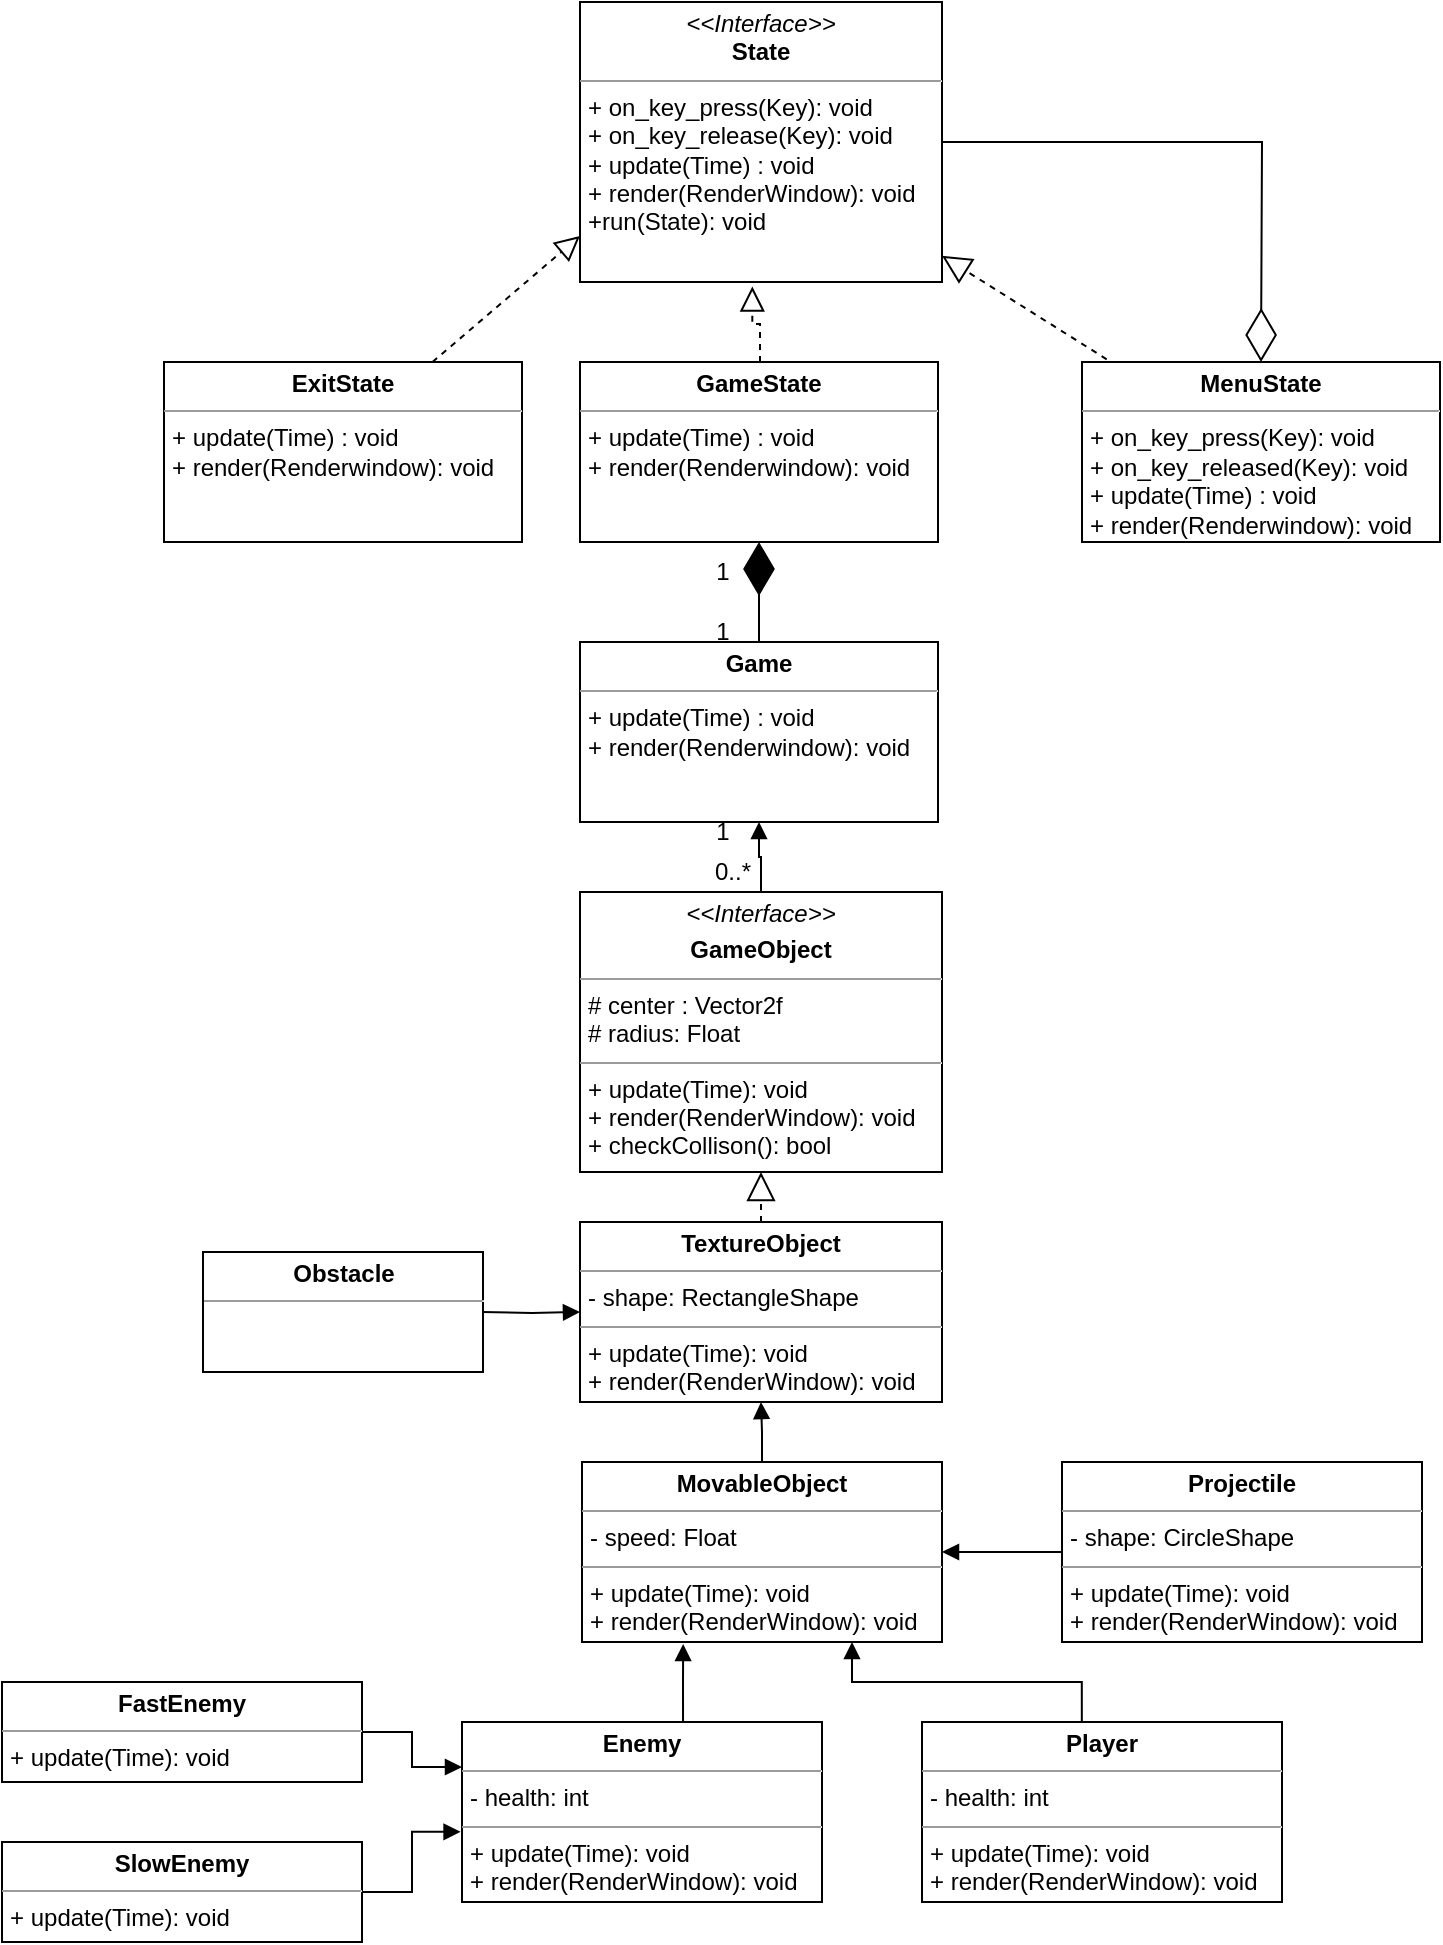 <mxfile version="20.6.0" type="google"><diagram id="C5RBs43oDa-KdzZeNtuy" name="Page-1"><mxGraphModel grid="1" page="1" gridSize="10" guides="1" tooltips="1" connect="1" arrows="1" fold="1" pageScale="1" pageWidth="827" pageHeight="1169" math="0" shadow="0"><root><mxCell id="WIyWlLk6GJQsqaUBKTNV-0"/><mxCell id="WIyWlLk6GJQsqaUBKTNV-1" parent="WIyWlLk6GJQsqaUBKTNV-0"/><mxCell id="4LvzNf4z9PomN2zUOOFV-34" value="" style="endArrow=block;endSize=10;endFill=0;shadow=0;strokeWidth=1;rounded=0;edgeStyle=elbowEdgeStyle;elbow=vertical;dashed=1;entryX=0.476;entryY=1.016;entryDx=0;entryDy=0;entryPerimeter=0;" edge="1" parent="WIyWlLk6GJQsqaUBKTNV-1" target="JvzwRF4ecs6pZQwx_NdR-88"><mxGeometry width="160" relative="1" as="geometry"><mxPoint x="399" y="190" as="sourcePoint"/><mxPoint x="399" y="170" as="targetPoint"/></mxGeometry></mxCell><mxCell id="4LvzNf4z9PomN2zUOOFV-45" value="" style="endArrow=block;endSize=10;endFill=0;shadow=0;strokeWidth=1;rounded=0;elbow=vertical;dashed=1;exitX=0.75;exitY=0;exitDx=0;exitDy=0;entryX=0;entryY=0.5;entryDx=0;entryDy=0;" edge="1" parent="WIyWlLk6GJQsqaUBKTNV-1" source="JvzwRF4ecs6pZQwx_NdR-90"><mxGeometry width="160" relative="1" as="geometry"><mxPoint x="235" y="170" as="sourcePoint"/><mxPoint x="309" y="127.0" as="targetPoint"/></mxGeometry></mxCell><mxCell id="JvzwRF4ecs6pZQwx_NdR-80" value="1" style="text;html=1;align=center;verticalAlign=middle;resizable=0;points=[];autosize=1;strokeColor=none;fillColor=none;" vertex="1" parent="WIyWlLk6GJQsqaUBKTNV-1"><mxGeometry x="365" y="280" width="30" height="30" as="geometry"/></mxCell><mxCell id="JvzwRF4ecs6pZQwx_NdR-81" value="1" style="text;html=1;align=center;verticalAlign=middle;resizable=0;points=[];autosize=1;strokeColor=none;fillColor=none;" vertex="1" parent="WIyWlLk6GJQsqaUBKTNV-1"><mxGeometry x="365" y="310" width="30" height="30" as="geometry"/></mxCell><mxCell id="JvzwRF4ecs6pZQwx_NdR-86" value="&lt;p style=&quot;margin:0px;margin-top:4px;text-align:center;&quot;&gt;&lt;b&gt;Game&lt;/b&gt;&lt;/p&gt;&lt;hr size=&quot;1&quot;&gt;&lt;p style=&quot;margin:0px;margin-left:4px;&quot;&gt;&lt;/p&gt;&lt;p style=&quot;margin:0px;margin-left:4px;&quot;&gt;+ update(Time) : void&lt;br&gt;&lt;/p&gt;&lt;p style=&quot;margin:0px;margin-left:4px;&quot;&gt;+ render(Renderwindow): void&lt;/p&gt;" style="verticalAlign=top;align=left;overflow=fill;fontSize=12;fontFamily=Helvetica;html=1;" vertex="1" parent="WIyWlLk6GJQsqaUBKTNV-1"><mxGeometry x="309" y="330" width="179" height="90" as="geometry"/></mxCell><mxCell id="JvzwRF4ecs6pZQwx_NdR-88" value="&lt;p style=&quot;margin:0px;margin-top:4px;text-align:center;&quot;&gt;&lt;i&gt;&amp;lt;&amp;lt;Interface&amp;gt;&amp;gt;&lt;/i&gt;&lt;br&gt;&lt;b&gt;State&lt;/b&gt;&lt;/p&gt;&lt;hr size=&quot;1&quot;&gt;&lt;p style=&quot;margin:0px;margin-left:4px;&quot;&gt;&lt;/p&gt;&lt;p style=&quot;margin:0px;margin-left:4px;&quot;&gt;+ on_key_press(Key): void&lt;br&gt;+ on_key_release(Key): void&lt;/p&gt;&lt;p style=&quot;margin:0px;margin-left:4px;&quot;&gt;+ update(Time) : void&lt;/p&gt;&lt;p style=&quot;margin:0px;margin-left:4px;&quot;&gt;+ render(RenderWindow): void&lt;/p&gt;&lt;p style=&quot;margin:0px;margin-left:4px;&quot;&gt;+run(State): void&lt;/p&gt;" style="verticalAlign=top;align=left;overflow=fill;fontSize=12;fontFamily=Helvetica;html=1;" vertex="1" parent="WIyWlLk6GJQsqaUBKTNV-1"><mxGeometry x="309" y="10" width="181" height="140" as="geometry"/></mxCell><mxCell id="JvzwRF4ecs6pZQwx_NdR-90" value="&lt;p style=&quot;margin:0px;margin-top:4px;text-align:center;&quot;&gt;&lt;b&gt;ExitState&lt;/b&gt;&lt;/p&gt;&lt;hr size=&quot;1&quot;&gt;&lt;p style=&quot;margin:0px;margin-left:4px;&quot;&gt;&lt;/p&gt;&lt;p style=&quot;margin:0px;margin-left:4px;&quot;&gt;+ update(Time) : void&lt;br&gt;&lt;/p&gt;&lt;p style=&quot;margin:0px;margin-left:4px;&quot;&gt;+ render(Renderwindow): void&lt;/p&gt;" style="verticalAlign=top;align=left;overflow=fill;fontSize=12;fontFamily=Helvetica;html=1;" vertex="1" parent="WIyWlLk6GJQsqaUBKTNV-1"><mxGeometry x="101" y="190" width="179" height="90" as="geometry"/></mxCell><mxCell id="JvzwRF4ecs6pZQwx_NdR-91" value="&lt;p style=&quot;margin:0px;margin-top:4px;text-align:center;&quot;&gt;&lt;b&gt;GameState&lt;/b&gt;&lt;/p&gt;&lt;hr size=&quot;1&quot;&gt;&lt;p style=&quot;margin:0px;margin-left:4px;&quot;&gt;&lt;/p&gt;&lt;p style=&quot;margin:0px;margin-left:4px;&quot;&gt;+ update(Time) : void&lt;br&gt;&lt;/p&gt;&lt;p style=&quot;margin:0px;margin-left:4px;&quot;&gt;+ render(Renderwindow): void&lt;/p&gt;" style="verticalAlign=top;align=left;overflow=fill;fontSize=12;fontFamily=Helvetica;html=1;" vertex="1" parent="WIyWlLk6GJQsqaUBKTNV-1"><mxGeometry x="309" y="190" width="179" height="90" as="geometry"/></mxCell><mxCell id="JvzwRF4ecs6pZQwx_NdR-92" value="&lt;p style=&quot;margin:0px;margin-top:4px;text-align:center;&quot;&gt;&lt;b&gt;MenuState&lt;/b&gt;&lt;/p&gt;&lt;hr size=&quot;1&quot;&gt;&lt;p style=&quot;margin:0px;margin-left:4px;&quot;&gt;&lt;/p&gt;&lt;p style=&quot;margin:0px;margin-left:4px;&quot;&gt;+ on_key_press(Key): void&lt;/p&gt;&lt;p style=&quot;margin:0px;margin-left:4px;&quot;&gt;+ on_key_released(Key): void&lt;/p&gt;&lt;p style=&quot;margin:0px;margin-left:4px;&quot;&gt;+ update(Time) : void&lt;br&gt;&lt;/p&gt;&lt;p style=&quot;margin:0px;margin-left:4px;&quot;&gt;+ render(Renderwindow): void&lt;/p&gt;" style="verticalAlign=top;align=left;overflow=fill;fontSize=12;fontFamily=Helvetica;html=1;" vertex="1" parent="WIyWlLk6GJQsqaUBKTNV-1"><mxGeometry x="560" y="190" width="179" height="90" as="geometry"/></mxCell><mxCell id="JvzwRF4ecs6pZQwx_NdR-93" value="" style="endArrow=diamondThin;endFill=0;endSize=24;html=1;rounded=0;exitX=1;exitY=0.5;exitDx=0;exitDy=0;entryX=0.5;entryY=0;entryDx=0;entryDy=0;" edge="1" parent="WIyWlLk6GJQsqaUBKTNV-1" source="JvzwRF4ecs6pZQwx_NdR-88" target="JvzwRF4ecs6pZQwx_NdR-92"><mxGeometry width="160" relative="1" as="geometry"><mxPoint x="610" y="70" as="sourcePoint"/><mxPoint x="770" y="70" as="targetPoint"/><Array as="points"><mxPoint x="650" y="80"/></Array></mxGeometry></mxCell><mxCell id="JvzwRF4ecs6pZQwx_NdR-94" value="" style="endArrow=block;dashed=1;endFill=0;endSize=12;html=1;rounded=0;exitX=0.069;exitY=-0.015;exitDx=0;exitDy=0;exitPerimeter=0;" edge="1" parent="WIyWlLk6GJQsqaUBKTNV-1" source="JvzwRF4ecs6pZQwx_NdR-92" target="JvzwRF4ecs6pZQwx_NdR-88"><mxGeometry width="160" relative="1" as="geometry"><mxPoint x="620" y="370" as="sourcePoint"/><mxPoint x="500" y="130" as="targetPoint"/></mxGeometry></mxCell><mxCell id="JvzwRF4ecs6pZQwx_NdR-96" value="" style="endArrow=diamondThin;endFill=1;endSize=24;html=1;rounded=0;entryX=0.5;entryY=1;entryDx=0;entryDy=0;" edge="1" parent="WIyWlLk6GJQsqaUBKTNV-1" source="JvzwRF4ecs6pZQwx_NdR-86" target="JvzwRF4ecs6pZQwx_NdR-91"><mxGeometry width="160" relative="1" as="geometry"><mxPoint x="220" y="400" as="sourcePoint"/><mxPoint x="380" y="400" as="targetPoint"/></mxGeometry></mxCell><mxCell id="JvzwRF4ecs6pZQwx_NdR-99" value="&lt;p style=&quot;margin:0px;margin-top:4px;text-align:center;&quot;&gt;&lt;i&gt;&amp;lt;&amp;lt;Interface&amp;gt;&amp;gt;&lt;/i&gt;&lt;br&gt;&lt;/p&gt;&lt;p style=&quot;margin: 4px 0px 0px; text-align: center;&quot;&gt;&lt;b&gt;GameObject&lt;/b&gt;&lt;/p&gt;&lt;hr size=&quot;1&quot;&gt;&lt;p style=&quot;margin: 0px 0px 0px 4px;&quot;&gt;# center : Vector2f&lt;/p&gt;&lt;p style=&quot;margin: 0px 0px 0px 4px;&quot;&gt;# radius: Float&lt;/p&gt;&lt;hr size=&quot;1&quot;&gt;&lt;p style=&quot;margin: 0px 0px 0px 4px;&quot;&gt;+ update(Time): void&lt;/p&gt;&lt;p style=&quot;margin: 0px 0px 0px 4px;&quot;&gt;+ render(RenderWindow): void&lt;/p&gt;&lt;p style=&quot;margin: 0px 0px 0px 4px;&quot;&gt;+ checkCollison(): bool&lt;/p&gt;" style="verticalAlign=top;align=left;overflow=fill;fontSize=12;fontFamily=Helvetica;html=1;" vertex="1" parent="WIyWlLk6GJQsqaUBKTNV-1"><mxGeometry x="309" y="455" width="181" height="140" as="geometry"/></mxCell><mxCell id="JvzwRF4ecs6pZQwx_NdR-100" value="" style="endArrow=block;endFill=1;html=1;edgeStyle=orthogonalEdgeStyle;align=left;verticalAlign=top;rounded=0;entryX=0.5;entryY=1;entryDx=0;entryDy=0;" edge="1" parent="WIyWlLk6GJQsqaUBKTNV-1" source="JvzwRF4ecs6pZQwx_NdR-99" target="JvzwRF4ecs6pZQwx_NdR-86"><mxGeometry x="-1" relative="1" as="geometry"><mxPoint x="400" y="460" as="sourcePoint"/><mxPoint x="230" y="530" as="targetPoint"/></mxGeometry></mxCell><mxCell id="JvzwRF4ecs6pZQwx_NdR-106" value="1" style="text;html=1;align=center;verticalAlign=middle;resizable=0;points=[];autosize=1;strokeColor=none;fillColor=none;" vertex="1" parent="WIyWlLk6GJQsqaUBKTNV-1"><mxGeometry x="365" y="410" width="30" height="30" as="geometry"/></mxCell><mxCell id="JvzwRF4ecs6pZQwx_NdR-107" value="0..*" style="text;html=1;align=center;verticalAlign=middle;resizable=0;points=[];autosize=1;strokeColor=none;fillColor=none;" vertex="1" parent="WIyWlLk6GJQsqaUBKTNV-1"><mxGeometry x="365" y="430" width="40" height="30" as="geometry"/></mxCell><mxCell id="JvzwRF4ecs6pZQwx_NdR-109" value="&lt;p style=&quot;margin:0px;margin-top:4px;text-align:center;&quot;&gt;&lt;b&gt;TextureObject&lt;/b&gt;&lt;/p&gt;&lt;hr size=&quot;1&quot;&gt;&lt;p style=&quot;margin:0px;margin-left:4px;&quot;&gt;- shape: RectangleShape&lt;/p&gt;&lt;hr size=&quot;1&quot;&gt;&lt;p style=&quot;margin:0px;margin-left:4px;&quot;&gt;+ update(Time): void&lt;/p&gt;&lt;p style=&quot;margin:0px;margin-left:4px;&quot;&gt;+ render(RenderWindow): void&lt;/p&gt;" style="verticalAlign=top;align=left;overflow=fill;fontSize=12;fontFamily=Helvetica;html=1;" vertex="1" parent="WIyWlLk6GJQsqaUBKTNV-1"><mxGeometry x="309" y="620" width="181" height="90" as="geometry"/></mxCell><mxCell id="JvzwRF4ecs6pZQwx_NdR-110" value="" style="endArrow=block;dashed=1;endFill=0;endSize=12;html=1;rounded=0;entryX=0.5;entryY=1;entryDx=0;entryDy=0;" edge="1" parent="WIyWlLk6GJQsqaUBKTNV-1" source="JvzwRF4ecs6pZQwx_NdR-109" target="JvzwRF4ecs6pZQwx_NdR-99"><mxGeometry width="160" relative="1" as="geometry"><mxPoint x="572.351" y="671.76" as="sourcePoint"/><mxPoint x="490.0" y="619.996" as="targetPoint"/></mxGeometry></mxCell><mxCell id="JvzwRF4ecs6pZQwx_NdR-114" value="" style="endArrow=block;endFill=1;html=1;edgeStyle=orthogonalEdgeStyle;align=left;verticalAlign=top;rounded=0;entryX=0;entryY=0.5;entryDx=0;entryDy=0;" edge="1" parent="WIyWlLk6GJQsqaUBKTNV-1" target="JvzwRF4ecs6pZQwx_NdR-109"><mxGeometry x="-0.875" y="10" relative="1" as="geometry"><mxPoint x="260" y="665" as="sourcePoint"/><mxPoint x="320" y="580" as="targetPoint"/><mxPoint as="offset"/></mxGeometry></mxCell><mxCell id="JvzwRF4ecs6pZQwx_NdR-117" value="&lt;p style=&quot;margin:0px;margin-top:4px;text-align:center;&quot;&gt;&lt;b&gt;Obstacle&lt;/b&gt;&lt;/p&gt;&lt;hr size=&quot;1&quot;&gt;&lt;div style=&quot;height:2px;&quot;&gt;&lt;/div&gt;" style="verticalAlign=top;align=left;overflow=fill;fontSize=12;fontFamily=Helvetica;html=1;" vertex="1" parent="WIyWlLk6GJQsqaUBKTNV-1"><mxGeometry x="120.5" y="635" width="140" height="60" as="geometry"/></mxCell><mxCell id="JvzwRF4ecs6pZQwx_NdR-118" value="&lt;p style=&quot;margin:0px;margin-top:4px;text-align:center;&quot;&gt;&lt;b&gt;MovableObject&lt;/b&gt;&lt;/p&gt;&lt;hr size=&quot;1&quot;&gt;&lt;p style=&quot;margin:0px;margin-left:4px;&quot;&gt;- speed: Float&lt;/p&gt;&lt;hr size=&quot;1&quot;&gt;&lt;p style=&quot;margin:0px;margin-left:4px;&quot;&gt;+ update(Time): void&lt;/p&gt;&lt;p style=&quot;margin:0px;margin-left:4px;&quot;&gt;+ render(RenderWindow): void&lt;/p&gt;" style="verticalAlign=top;align=left;overflow=fill;fontSize=12;fontFamily=Helvetica;html=1;" vertex="1" parent="WIyWlLk6GJQsqaUBKTNV-1"><mxGeometry x="310" y="740" width="180" height="90" as="geometry"/></mxCell><mxCell id="JvzwRF4ecs6pZQwx_NdR-119" value="" style="endArrow=block;endFill=1;html=1;edgeStyle=orthogonalEdgeStyle;align=left;verticalAlign=top;rounded=0;entryX=0.5;entryY=1;entryDx=0;entryDy=0;exitX=0.5;exitY=0;exitDx=0;exitDy=0;" edge="1" parent="WIyWlLk6GJQsqaUBKTNV-1" source="JvzwRF4ecs6pZQwx_NdR-118" target="JvzwRF4ecs6pZQwx_NdR-109"><mxGeometry x="-0.875" y="10" relative="1" as="geometry"><mxPoint x="270.0" y="675" as="sourcePoint"/><mxPoint x="319.0" y="675" as="targetPoint"/><mxPoint as="offset"/></mxGeometry></mxCell><mxCell id="JvzwRF4ecs6pZQwx_NdR-121" value="&lt;p style=&quot;margin:0px;margin-top:4px;text-align:center;&quot;&gt;&lt;b&gt;Player&lt;/b&gt;&lt;/p&gt;&lt;hr size=&quot;1&quot;&gt;&lt;p style=&quot;margin:0px;margin-left:4px;&quot;&gt;- health: int&lt;/p&gt;&lt;hr size=&quot;1&quot;&gt;&lt;p style=&quot;margin:0px;margin-left:4px;&quot;&gt;+ update(Time): void&lt;/p&gt;&lt;p style=&quot;margin:0px;margin-left:4px;&quot;&gt;+ render(RenderWindow): void&lt;/p&gt;" style="verticalAlign=top;align=left;overflow=fill;fontSize=12;fontFamily=Helvetica;html=1;" vertex="1" parent="WIyWlLk6GJQsqaUBKTNV-1"><mxGeometry x="480" y="870" width="180" height="90" as="geometry"/></mxCell><mxCell id="JvzwRF4ecs6pZQwx_NdR-122" value="&lt;p style=&quot;margin:0px;margin-top:4px;text-align:center;&quot;&gt;&lt;b&gt;Projectile&lt;/b&gt;&lt;/p&gt;&lt;hr size=&quot;1&quot;&gt;&lt;p style=&quot;margin:0px;margin-left:4px;&quot;&gt;- shape: CircleShape&lt;/p&gt;&lt;hr size=&quot;1&quot;&gt;&lt;p style=&quot;margin:0px;margin-left:4px;&quot;&gt;+ update(Time): void&lt;/p&gt;&lt;p style=&quot;margin:0px;margin-left:4px;&quot;&gt;+ render(RenderWindow): void&lt;/p&gt;" style="verticalAlign=top;align=left;overflow=fill;fontSize=12;fontFamily=Helvetica;html=1;" vertex="1" parent="WIyWlLk6GJQsqaUBKTNV-1"><mxGeometry x="550" y="740" width="180" height="90" as="geometry"/></mxCell><mxCell id="JvzwRF4ecs6pZQwx_NdR-123" value="" style="endArrow=block;endFill=1;html=1;edgeStyle=orthogonalEdgeStyle;align=left;verticalAlign=top;rounded=0;entryX=1;entryY=0.5;entryDx=0;entryDy=0;exitX=0;exitY=0.5;exitDx=0;exitDy=0;" edge="1" parent="WIyWlLk6GJQsqaUBKTNV-1" source="JvzwRF4ecs6pZQwx_NdR-122" target="JvzwRF4ecs6pZQwx_NdR-118"><mxGeometry x="-0.875" y="10" relative="1" as="geometry"><mxPoint x="270" y="675" as="sourcePoint"/><mxPoint x="319" y="675" as="targetPoint"/><mxPoint as="offset"/></mxGeometry></mxCell><mxCell id="JvzwRF4ecs6pZQwx_NdR-124" value="&lt;p style=&quot;margin:0px;margin-top:4px;text-align:center;&quot;&gt;&lt;b&gt;Enemy&lt;/b&gt;&lt;/p&gt;&lt;hr size=&quot;1&quot;&gt;&lt;p style=&quot;margin:0px;margin-left:4px;&quot;&gt;- health: int&lt;/p&gt;&lt;hr size=&quot;1&quot;&gt;&lt;p style=&quot;margin:0px;margin-left:4px;&quot;&gt;+ update(Time): void&lt;/p&gt;&lt;p style=&quot;margin:0px;margin-left:4px;&quot;&gt;+ render(RenderWindow): void&lt;/p&gt;" style="verticalAlign=top;align=left;overflow=fill;fontSize=12;fontFamily=Helvetica;html=1;" vertex="1" parent="WIyWlLk6GJQsqaUBKTNV-1"><mxGeometry x="250" y="870" width="180" height="90" as="geometry"/></mxCell><mxCell id="JvzwRF4ecs6pZQwx_NdR-125" value="" style="endArrow=block;endFill=1;html=1;edgeStyle=orthogonalEdgeStyle;align=left;verticalAlign=top;rounded=0;entryX=0.75;entryY=1;entryDx=0;entryDy=0;exitX=0.444;exitY=0;exitDx=0;exitDy=0;exitPerimeter=0;" edge="1" parent="WIyWlLk6GJQsqaUBKTNV-1" source="JvzwRF4ecs6pZQwx_NdR-121" target="JvzwRF4ecs6pZQwx_NdR-118"><mxGeometry x="-0.875" y="10" relative="1" as="geometry"><mxPoint x="560" y="795" as="sourcePoint"/><mxPoint x="500" y="795" as="targetPoint"/><mxPoint as="offset"/></mxGeometry></mxCell><mxCell id="JvzwRF4ecs6pZQwx_NdR-126" value="" style="endArrow=block;endFill=1;html=1;edgeStyle=orthogonalEdgeStyle;align=left;verticalAlign=top;rounded=0;entryX=0.281;entryY=1.011;entryDx=0;entryDy=0;exitX=0.614;exitY=0;exitDx=0;exitDy=0;entryPerimeter=0;exitPerimeter=0;" edge="1" parent="WIyWlLk6GJQsqaUBKTNV-1" source="JvzwRF4ecs6pZQwx_NdR-124" target="JvzwRF4ecs6pZQwx_NdR-118"><mxGeometry x="-0.875" y="10" relative="1" as="geometry"><mxPoint x="570" y="805" as="sourcePoint"/><mxPoint x="510" y="805" as="targetPoint"/><mxPoint as="offset"/></mxGeometry></mxCell><mxCell id="JvzwRF4ecs6pZQwx_NdR-127" value="&lt;p style=&quot;margin:0px;margin-top:4px;text-align:center;&quot;&gt;&lt;b&gt;FastEnemy&lt;/b&gt;&lt;/p&gt;&lt;hr size=&quot;1&quot;&gt;&lt;p style=&quot;margin:0px;margin-left:4px;&quot;&gt;&lt;/p&gt;&lt;p style=&quot;margin:0px;margin-left:4px;&quot;&gt;+ update(Time): void&lt;/p&gt;" style="verticalAlign=top;align=left;overflow=fill;fontSize=12;fontFamily=Helvetica;html=1;" vertex="1" parent="WIyWlLk6GJQsqaUBKTNV-1"><mxGeometry x="20" y="850" width="180" height="50" as="geometry"/></mxCell><mxCell id="JvzwRF4ecs6pZQwx_NdR-128" value="&lt;p style=&quot;margin:0px;margin-top:4px;text-align:center;&quot;&gt;&lt;b&gt;SlowEnemy&lt;/b&gt;&lt;/p&gt;&lt;hr size=&quot;1&quot;&gt;&lt;p style=&quot;margin:0px;margin-left:4px;&quot;&gt;&lt;/p&gt;&lt;p style=&quot;margin:0px;margin-left:4px;&quot;&gt;+ update(Time): void&lt;/p&gt;" style="verticalAlign=top;align=left;overflow=fill;fontSize=12;fontFamily=Helvetica;html=1;" vertex="1" parent="WIyWlLk6GJQsqaUBKTNV-1"><mxGeometry x="20" y="930" width="180" height="50" as="geometry"/></mxCell><mxCell id="JvzwRF4ecs6pZQwx_NdR-129" style="edgeStyle=orthogonalEdgeStyle;rounded=0;orthogonalLoop=1;jettySize=auto;html=1;exitX=0.5;exitY=1;exitDx=0;exitDy=0;" edge="1" parent="WIyWlLk6GJQsqaUBKTNV-1" source="JvzwRF4ecs6pZQwx_NdR-127" target="JvzwRF4ecs6pZQwx_NdR-127"><mxGeometry relative="1" as="geometry"/></mxCell><mxCell id="JvzwRF4ecs6pZQwx_NdR-131" value="" style="endArrow=block;endFill=1;html=1;edgeStyle=orthogonalEdgeStyle;align=left;verticalAlign=top;rounded=0;entryX=0;entryY=0.25;entryDx=0;entryDy=0;exitX=1;exitY=0.5;exitDx=0;exitDy=0;" edge="1" parent="WIyWlLk6GJQsqaUBKTNV-1" source="JvzwRF4ecs6pZQwx_NdR-127" target="JvzwRF4ecs6pZQwx_NdR-124"><mxGeometry x="-0.875" y="10" relative="1" as="geometry"><mxPoint x="270" y="675" as="sourcePoint"/><mxPoint x="319" y="675" as="targetPoint"/><mxPoint as="offset"/></mxGeometry></mxCell><mxCell id="JvzwRF4ecs6pZQwx_NdR-132" value="" style="endArrow=block;endFill=1;html=1;edgeStyle=orthogonalEdgeStyle;align=left;verticalAlign=top;rounded=0;entryX=-0.004;entryY=0.61;entryDx=0;entryDy=0;exitX=1;exitY=0.5;exitDx=0;exitDy=0;entryPerimeter=0;" edge="1" parent="WIyWlLk6GJQsqaUBKTNV-1" source="JvzwRF4ecs6pZQwx_NdR-128" target="JvzwRF4ecs6pZQwx_NdR-124"><mxGeometry x="-0.875" y="10" relative="1" as="geometry"><mxPoint x="280" y="685" as="sourcePoint"/><mxPoint x="329" y="685" as="targetPoint"/><mxPoint as="offset"/></mxGeometry></mxCell></root></mxGraphModel></diagram></mxfile>